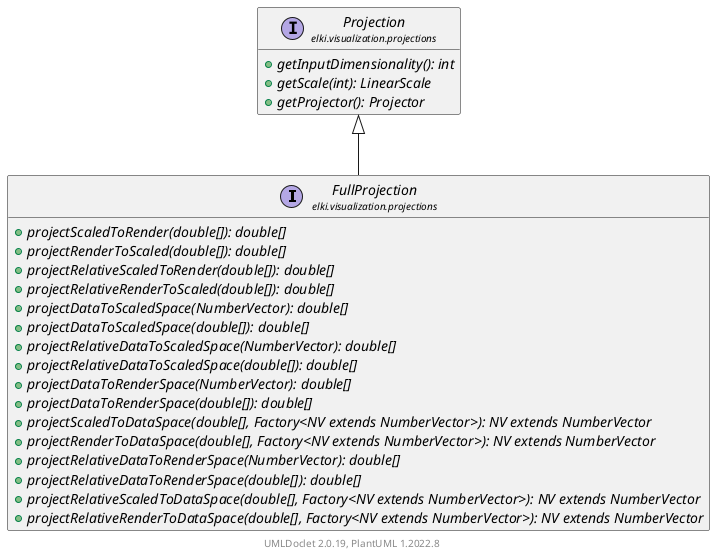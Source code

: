@startuml
    remove .*\.(Instance|Par|Parameterizer|Factory)$
    set namespaceSeparator none
    hide empty fields
    hide empty methods

    interface "<size:14>FullProjection\n<size:10>elki.visualization.projections" as elki.visualization.projections.FullProjection [[FullProjection.html]] {
        {abstract} +projectScaledToRender(double[]): double[]
        {abstract} +projectRenderToScaled(double[]): double[]
        {abstract} +projectRelativeScaledToRender(double[]): double[]
        {abstract} +projectRelativeRenderToScaled(double[]): double[]
        {abstract} +projectDataToScaledSpace(NumberVector): double[]
        {abstract} +projectDataToScaledSpace(double[]): double[]
        {abstract} +projectRelativeDataToScaledSpace(NumberVector): double[]
        {abstract} +projectRelativeDataToScaledSpace(double[]): double[]
        {abstract} +projectDataToRenderSpace(NumberVector): double[]
        {abstract} +projectDataToRenderSpace(double[]): double[]
        {abstract} +projectScaledToDataSpace(double[], Factory<NV extends NumberVector>): NV extends NumberVector
        {abstract} +projectRenderToDataSpace(double[], Factory<NV extends NumberVector>): NV extends NumberVector
        {abstract} +projectRelativeDataToRenderSpace(NumberVector): double[]
        {abstract} +projectRelativeDataToRenderSpace(double[]): double[]
        {abstract} +projectRelativeScaledToDataSpace(double[], Factory<NV extends NumberVector>): NV extends NumberVector
        {abstract} +projectRelativeRenderToDataSpace(double[], Factory<NV extends NumberVector>): NV extends NumberVector
    }

    interface "<size:14>Projection\n<size:10>elki.visualization.projections" as elki.visualization.projections.Projection [[Projection.html]] {
        {abstract} +getInputDimensionality(): int
        {abstract} +getScale(int): LinearScale
        {abstract} +getProjector(): Projector
    }

    elki.visualization.projections.Projection <|-- elki.visualization.projections.FullProjection

    center footer UMLDoclet 2.0.19, PlantUML 1.2022.8
@enduml
